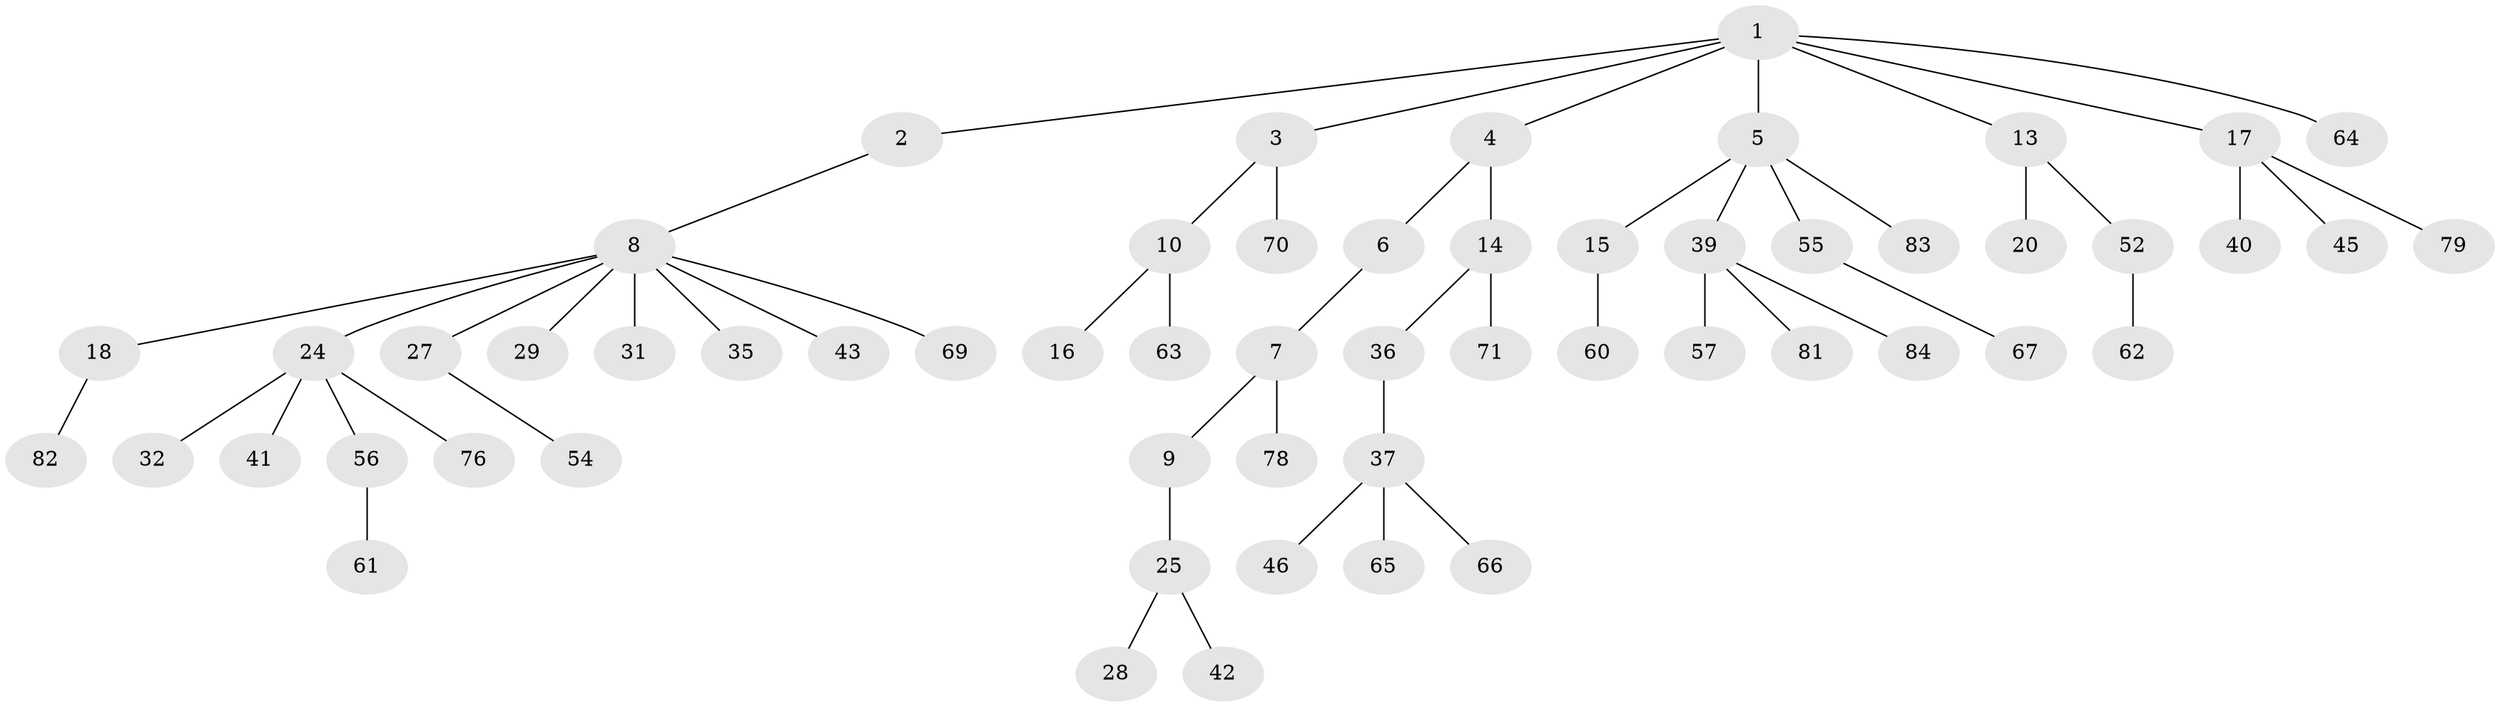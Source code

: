 // original degree distribution, {8: 0.011904761904761904, 3: 0.13095238095238096, 4: 0.08333333333333333, 5: 0.03571428571428571, 7: 0.011904761904761904, 1: 0.5595238095238095, 2: 0.16666666666666666}
// Generated by graph-tools (version 1.1) at 2025/11/02/27/25 16:11:28]
// undirected, 57 vertices, 56 edges
graph export_dot {
graph [start="1"]
  node [color=gray90,style=filled];
  1 [super="+12"];
  2 [super="+11"];
  3 [super="+38"];
  4 [super="+53"];
  5 [super="+34"];
  6 [super="+26"];
  7 [super="+19"];
  8 [super="+23"];
  9 [super="+21"];
  10 [super="+50"];
  13 [super="+75"];
  14 [super="+47"];
  15 [super="+33"];
  16;
  17 [super="+22"];
  18 [super="+44"];
  20;
  24 [super="+30"];
  25 [super="+58"];
  27;
  28 [super="+74"];
  29;
  31;
  32;
  35;
  36 [super="+49"];
  37 [super="+48"];
  39 [super="+51"];
  40;
  41;
  42 [super="+59"];
  43;
  45;
  46;
  52;
  54 [super="+77"];
  55;
  56 [super="+72"];
  57;
  60 [super="+68"];
  61;
  62 [super="+80"];
  63;
  64;
  65;
  66;
  67;
  69;
  70 [super="+73"];
  71;
  76;
  78;
  79;
  81;
  82;
  83;
  84;
  1 -- 2;
  1 -- 3;
  1 -- 4;
  1 -- 5;
  1 -- 13;
  1 -- 17;
  1 -- 64;
  2 -- 8;
  3 -- 10;
  3 -- 70;
  4 -- 6;
  4 -- 14;
  5 -- 15;
  5 -- 55;
  5 -- 83;
  5 -- 39;
  6 -- 7;
  7 -- 9;
  7 -- 78;
  8 -- 18;
  8 -- 24;
  8 -- 31;
  8 -- 43;
  8 -- 69;
  8 -- 27;
  8 -- 35;
  8 -- 29;
  9 -- 25;
  10 -- 16;
  10 -- 63;
  13 -- 20;
  13 -- 52;
  14 -- 36;
  14 -- 71;
  15 -- 60;
  17 -- 40;
  17 -- 45;
  17 -- 79;
  18 -- 82;
  24 -- 32;
  24 -- 76;
  24 -- 41;
  24 -- 56;
  25 -- 28;
  25 -- 42;
  27 -- 54;
  36 -- 37;
  37 -- 46;
  37 -- 65;
  37 -- 66;
  39 -- 57;
  39 -- 81;
  39 -- 84;
  52 -- 62;
  55 -- 67;
  56 -- 61;
}
